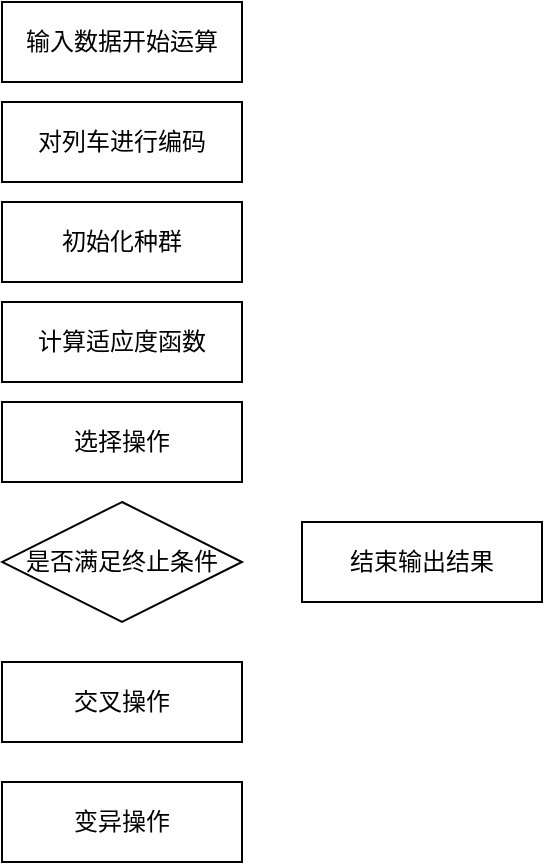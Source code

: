 <mxfile version="14.5.7" type="github"><diagram id="BsQKv6kvzaPoYbIWq4GO" name="Page-1"><mxGraphModel dx="326" dy="513" grid="1" gridSize="10" guides="1" tooltips="1" connect="1" arrows="1" fold="1" page="1" pageScale="1" pageWidth="827" pageHeight="1169" math="0" shadow="0"><root><mxCell id="0"/><mxCell id="1" parent="0"/><mxCell id="_LWjVrq4vQnBGBesh3__-13" value="变异操作" style="whiteSpace=wrap;html=1;" vertex="1" parent="1"><mxGeometry x="130" y="440" width="120" height="40" as="geometry"/></mxCell><mxCell id="_LWjVrq4vQnBGBesh3__-2" value="输入数据开始运算" style="whiteSpace=wrap;html=1;" vertex="1" parent="1"><mxGeometry x="130" y="50" width="120" height="40" as="geometry"/></mxCell><mxCell id="_LWjVrq4vQnBGBesh3__-3" value="是否满足终止条件" style="rhombus;whiteSpace=wrap;html=1;" vertex="1" parent="1"><mxGeometry x="130" y="300" width="120" height="60" as="geometry"/></mxCell><mxCell id="_LWjVrq4vQnBGBesh3__-5" value="初始化种群" style="whiteSpace=wrap;html=1;" vertex="1" parent="1"><mxGeometry x="130" y="150" width="120" height="40" as="geometry"/></mxCell><mxCell id="_LWjVrq4vQnBGBesh3__-8" value="计算适应度函数" style="whiteSpace=wrap;html=1;" vertex="1" parent="1"><mxGeometry x="130" y="200" width="120" height="40" as="geometry"/></mxCell><mxCell id="_LWjVrq4vQnBGBesh3__-10" value="对列车进行编码" style="whiteSpace=wrap;html=1;" vertex="1" parent="1"><mxGeometry x="130" y="100" width="120" height="40" as="geometry"/></mxCell><mxCell id="_LWjVrq4vQnBGBesh3__-11" value="交叉操作" style="whiteSpace=wrap;html=1;" vertex="1" parent="1"><mxGeometry x="130" y="380" width="120" height="40" as="geometry"/></mxCell><mxCell id="_LWjVrq4vQnBGBesh3__-15" value="选择操作" style="whiteSpace=wrap;html=1;" vertex="1" parent="1"><mxGeometry x="130" y="250" width="120" height="40" as="geometry"/></mxCell><mxCell id="_LWjVrq4vQnBGBesh3__-16" value="结束输出结果" style="whiteSpace=wrap;html=1;" vertex="1" parent="1"><mxGeometry x="280" y="310" width="120" height="40" as="geometry"/></mxCell></root></mxGraphModel></diagram></mxfile>